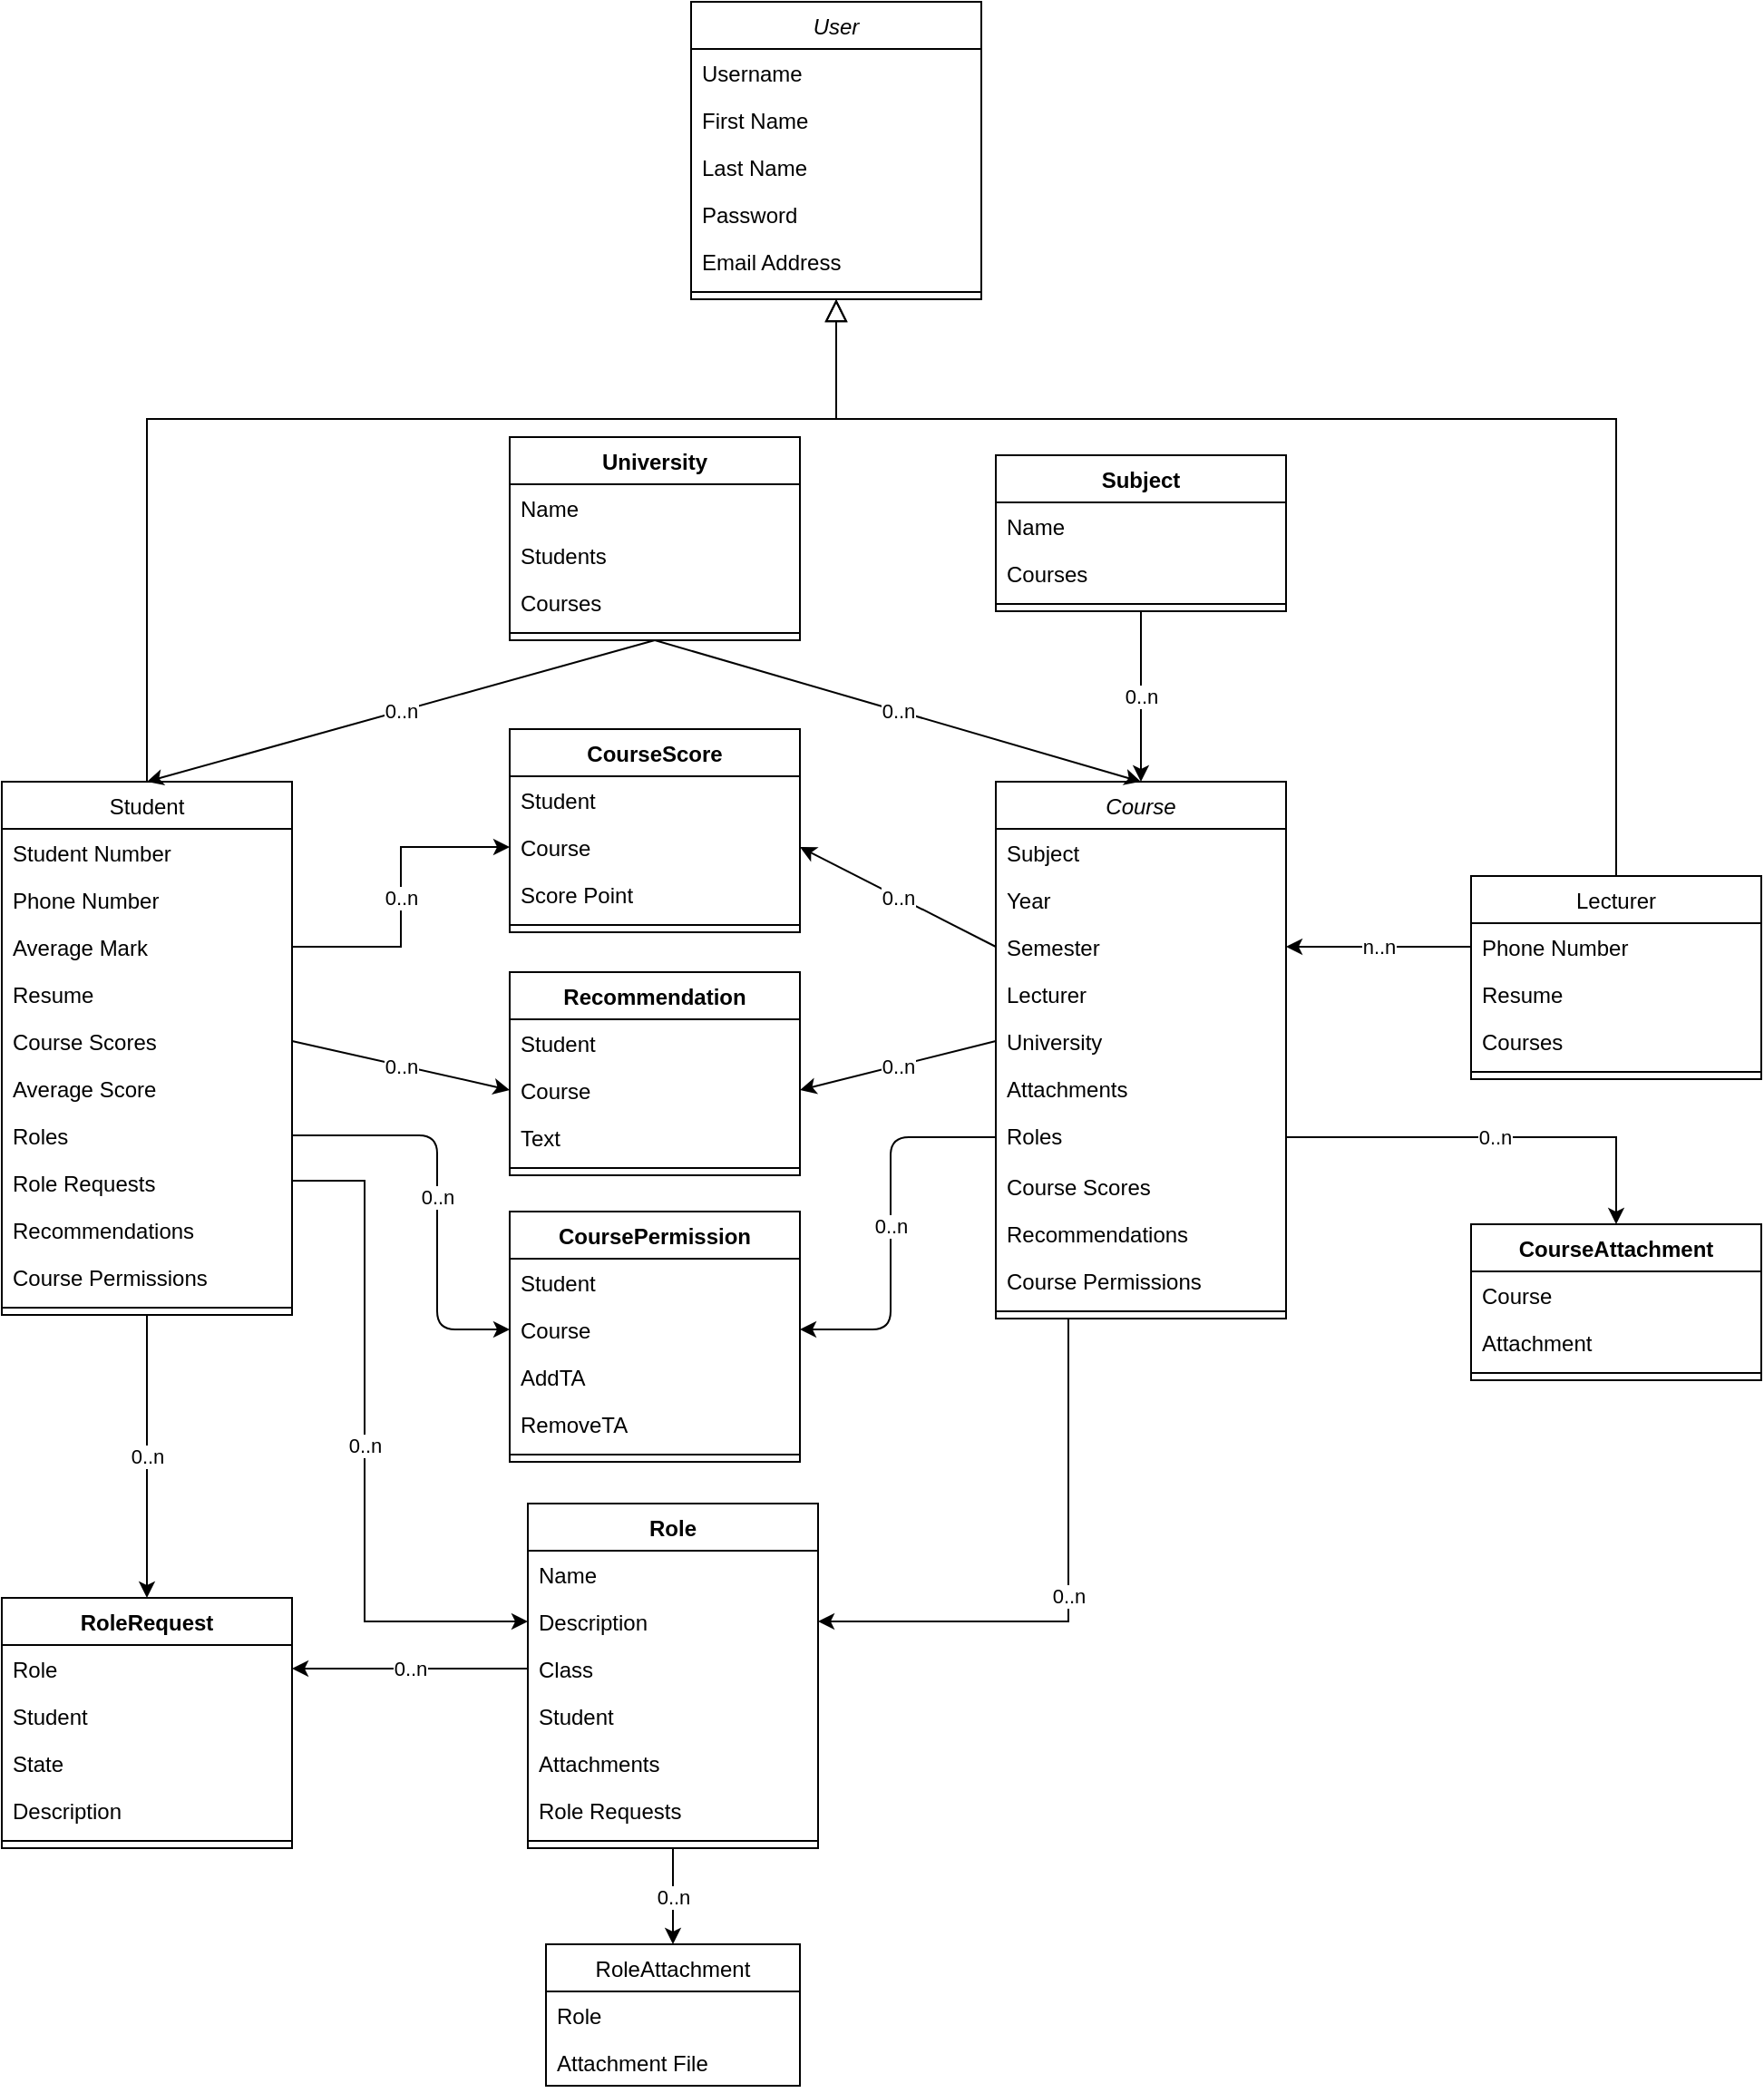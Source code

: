 <mxfile version="13.10.2" type="github">
  <diagram id="C5RBs43oDa-KdzZeNtuy" name="Page-1">
    <mxGraphModel dx="1865" dy="1749" grid="1" gridSize="10" guides="1" tooltips="1" connect="1" arrows="1" fold="1" page="1" pageScale="1" pageWidth="827" pageHeight="1169" math="0" shadow="0">
      <root>
        <mxCell id="WIyWlLk6GJQsqaUBKTNV-0" />
        <mxCell id="WIyWlLk6GJQsqaUBKTNV-1" parent="WIyWlLk6GJQsqaUBKTNV-0" />
        <mxCell id="zkfFHV4jXpPFQw0GAbJ--0" value="User" style="swimlane;fontStyle=2;align=center;verticalAlign=top;childLayout=stackLayout;horizontal=1;startSize=26;horizontalStack=0;resizeParent=1;resizeLast=0;collapsible=1;marginBottom=0;rounded=0;shadow=0;strokeWidth=1;" parent="WIyWlLk6GJQsqaUBKTNV-1" vertex="1">
          <mxGeometry x="260" y="-70" width="160" height="164" as="geometry">
            <mxRectangle x="230" y="140" width="160" height="26" as="alternateBounds" />
          </mxGeometry>
        </mxCell>
        <mxCell id="tCNZL2-Ipxgl9qcMAhFC-2" value="Username" style="text;align=left;verticalAlign=top;spacingLeft=4;spacingRight=4;overflow=hidden;rotatable=0;points=[[0,0.5],[1,0.5]];portConstraint=eastwest;" parent="zkfFHV4jXpPFQw0GAbJ--0" vertex="1">
          <mxGeometry y="26" width="160" height="26" as="geometry" />
        </mxCell>
        <mxCell id="zkfFHV4jXpPFQw0GAbJ--1" value="First Name" style="text;align=left;verticalAlign=top;spacingLeft=4;spacingRight=4;overflow=hidden;rotatable=0;points=[[0,0.5],[1,0.5]];portConstraint=eastwest;" parent="zkfFHV4jXpPFQw0GAbJ--0" vertex="1">
          <mxGeometry y="52" width="160" height="26" as="geometry" />
        </mxCell>
        <mxCell id="tCNZL2-Ipxgl9qcMAhFC-0" value="Last Name" style="text;align=left;verticalAlign=top;spacingLeft=4;spacingRight=4;overflow=hidden;rotatable=0;points=[[0,0.5],[1,0.5]];portConstraint=eastwest;" parent="zkfFHV4jXpPFQw0GAbJ--0" vertex="1">
          <mxGeometry y="78" width="160" height="26" as="geometry" />
        </mxCell>
        <mxCell id="tCNZL2-Ipxgl9qcMAhFC-1" value="Password" style="text;align=left;verticalAlign=top;spacingLeft=4;spacingRight=4;overflow=hidden;rotatable=0;points=[[0,0.5],[1,0.5]];portConstraint=eastwest;rounded=0;shadow=0;html=0;" parent="zkfFHV4jXpPFQw0GAbJ--0" vertex="1">
          <mxGeometry y="104" width="160" height="26" as="geometry" />
        </mxCell>
        <mxCell id="zkfFHV4jXpPFQw0GAbJ--3" value="Email Address" style="text;align=left;verticalAlign=top;spacingLeft=4;spacingRight=4;overflow=hidden;rotatable=0;points=[[0,0.5],[1,0.5]];portConstraint=eastwest;rounded=0;shadow=0;html=0;" parent="zkfFHV4jXpPFQw0GAbJ--0" vertex="1">
          <mxGeometry y="130" width="160" height="26" as="geometry" />
        </mxCell>
        <mxCell id="zkfFHV4jXpPFQw0GAbJ--4" value="" style="line;html=1;strokeWidth=1;align=left;verticalAlign=middle;spacingTop=-1;spacingLeft=3;spacingRight=3;rotatable=0;labelPosition=right;points=[];portConstraint=eastwest;" parent="zkfFHV4jXpPFQw0GAbJ--0" vertex="1">
          <mxGeometry y="156" width="160" height="8" as="geometry" />
        </mxCell>
        <mxCell id="zkfFHV4jXpPFQw0GAbJ--6" value="Student" style="swimlane;fontStyle=0;align=center;verticalAlign=top;childLayout=stackLayout;horizontal=1;startSize=26;horizontalStack=0;resizeParent=1;resizeLast=0;collapsible=1;marginBottom=0;rounded=0;shadow=0;strokeWidth=1;" parent="WIyWlLk6GJQsqaUBKTNV-1" vertex="1">
          <mxGeometry x="-120" y="360" width="160" height="294" as="geometry">
            <mxRectangle x="130" y="380" width="160" height="26" as="alternateBounds" />
          </mxGeometry>
        </mxCell>
        <mxCell id="zkfFHV4jXpPFQw0GAbJ--7" value="Student Number" style="text;align=left;verticalAlign=top;spacingLeft=4;spacingRight=4;overflow=hidden;rotatable=0;points=[[0,0.5],[1,0.5]];portConstraint=eastwest;" parent="zkfFHV4jXpPFQw0GAbJ--6" vertex="1">
          <mxGeometry y="26" width="160" height="26" as="geometry" />
        </mxCell>
        <mxCell id="tCNZL2-Ipxgl9qcMAhFC-3" value="Phone Number" style="text;align=left;verticalAlign=top;spacingLeft=4;spacingRight=4;overflow=hidden;rotatable=0;points=[[0,0.5],[1,0.5]];portConstraint=eastwest;rounded=0;shadow=0;html=0;" parent="zkfFHV4jXpPFQw0GAbJ--6" vertex="1">
          <mxGeometry y="52" width="160" height="26" as="geometry" />
        </mxCell>
        <mxCell id="zkfFHV4jXpPFQw0GAbJ--8" value="Average Mark" style="text;align=left;verticalAlign=top;spacingLeft=4;spacingRight=4;overflow=hidden;rotatable=0;points=[[0,0.5],[1,0.5]];portConstraint=eastwest;rounded=0;shadow=0;html=0;" parent="zkfFHV4jXpPFQw0GAbJ--6" vertex="1">
          <mxGeometry y="78" width="160" height="26" as="geometry" />
        </mxCell>
        <mxCell id="aGNS2__uTTkb6mCZXHY8-19" value="Resume" style="text;align=left;verticalAlign=top;spacingLeft=4;spacingRight=4;overflow=hidden;rotatable=0;points=[[0,0.5],[1,0.5]];portConstraint=eastwest;rounded=0;shadow=0;html=0;" parent="zkfFHV4jXpPFQw0GAbJ--6" vertex="1">
          <mxGeometry y="104" width="160" height="26" as="geometry" />
        </mxCell>
        <mxCell id="fiYiY2nh71rim0CC8Olb-33" value="Course Scores" style="text;strokeColor=none;fillColor=none;align=left;verticalAlign=top;spacingLeft=4;spacingRight=4;overflow=hidden;rotatable=0;points=[[0,0.5],[1,0.5]];portConstraint=eastwest;" parent="zkfFHV4jXpPFQw0GAbJ--6" vertex="1">
          <mxGeometry y="130" width="160" height="26" as="geometry" />
        </mxCell>
        <mxCell id="fiYiY2nh71rim0CC8Olb-34" value="Average Score" style="text;strokeColor=none;fillColor=none;align=left;verticalAlign=top;spacingLeft=4;spacingRight=4;overflow=hidden;rotatable=0;points=[[0,0.5],[1,0.5]];portConstraint=eastwest;" parent="zkfFHV4jXpPFQw0GAbJ--6" vertex="1">
          <mxGeometry y="156" width="160" height="26" as="geometry" />
        </mxCell>
        <mxCell id="fiYiY2nh71rim0CC8Olb-48" value="Roles" style="text;strokeColor=none;fillColor=none;align=left;verticalAlign=top;spacingLeft=4;spacingRight=4;overflow=hidden;rotatable=0;points=[[0,0.5],[1,0.5]];portConstraint=eastwest;" parent="zkfFHV4jXpPFQw0GAbJ--6" vertex="1">
          <mxGeometry y="182" width="160" height="26" as="geometry" />
        </mxCell>
        <mxCell id="fiYiY2nh71rim0CC8Olb-49" value="Role Requests" style="text;strokeColor=none;fillColor=none;align=left;verticalAlign=top;spacingLeft=4;spacingRight=4;overflow=hidden;rotatable=0;points=[[0,0.5],[1,0.5]];portConstraint=eastwest;" parent="zkfFHV4jXpPFQw0GAbJ--6" vertex="1">
          <mxGeometry y="208" width="160" height="26" as="geometry" />
        </mxCell>
        <mxCell id="E0RuVYgNquBjPquMlsET-23" value="Recommendations" style="text;strokeColor=none;fillColor=none;align=left;verticalAlign=top;spacingLeft=4;spacingRight=4;overflow=hidden;rotatable=0;points=[[0,0.5],[1,0.5]];portConstraint=eastwest;" vertex="1" parent="zkfFHV4jXpPFQw0GAbJ--6">
          <mxGeometry y="234" width="160" height="26" as="geometry" />
        </mxCell>
        <mxCell id="E0RuVYgNquBjPquMlsET-24" value="Course Permissions" style="text;strokeColor=none;fillColor=none;align=left;verticalAlign=top;spacingLeft=4;spacingRight=4;overflow=hidden;rotatable=0;points=[[0,0.5],[1,0.5]];portConstraint=eastwest;" vertex="1" parent="zkfFHV4jXpPFQw0GAbJ--6">
          <mxGeometry y="260" width="160" height="26" as="geometry" />
        </mxCell>
        <mxCell id="zkfFHV4jXpPFQw0GAbJ--9" value="" style="line;html=1;strokeWidth=1;align=left;verticalAlign=middle;spacingTop=-1;spacingLeft=3;spacingRight=3;rotatable=0;labelPosition=right;points=[];portConstraint=eastwest;" parent="zkfFHV4jXpPFQw0GAbJ--6" vertex="1">
          <mxGeometry y="286" width="160" height="8" as="geometry" />
        </mxCell>
        <mxCell id="zkfFHV4jXpPFQw0GAbJ--12" value="" style="endArrow=block;endSize=10;endFill=0;shadow=0;strokeWidth=1;rounded=0;edgeStyle=elbowEdgeStyle;elbow=vertical;" parent="WIyWlLk6GJQsqaUBKTNV-1" source="zkfFHV4jXpPFQw0GAbJ--6" target="zkfFHV4jXpPFQw0GAbJ--0" edge="1">
          <mxGeometry width="160" relative="1" as="geometry">
            <mxPoint x="200" y="203" as="sourcePoint" />
            <mxPoint x="200" y="203" as="targetPoint" />
            <Array as="points">
              <mxPoint x="340" y="160" />
            </Array>
          </mxGeometry>
        </mxCell>
        <mxCell id="zkfFHV4jXpPFQw0GAbJ--13" value="Lecturer" style="swimlane;fontStyle=0;align=center;verticalAlign=top;childLayout=stackLayout;horizontal=1;startSize=26;horizontalStack=0;resizeParent=1;resizeLast=0;collapsible=1;marginBottom=0;rounded=0;shadow=0;strokeWidth=1;" parent="WIyWlLk6GJQsqaUBKTNV-1" vertex="1">
          <mxGeometry x="690" y="412" width="160" height="112" as="geometry">
            <mxRectangle x="340" y="380" width="170" height="26" as="alternateBounds" />
          </mxGeometry>
        </mxCell>
        <mxCell id="zkfFHV4jXpPFQw0GAbJ--2" value="Phone Number" style="text;align=left;verticalAlign=top;spacingLeft=4;spacingRight=4;overflow=hidden;rotatable=0;points=[[0,0.5],[1,0.5]];portConstraint=eastwest;rounded=0;shadow=0;html=0;" parent="zkfFHV4jXpPFQw0GAbJ--13" vertex="1">
          <mxGeometry y="26" width="160" height="26" as="geometry" />
        </mxCell>
        <mxCell id="aGNS2__uTTkb6mCZXHY8-20" value="Resume" style="text;align=left;verticalAlign=top;spacingLeft=4;spacingRight=4;overflow=hidden;rotatable=0;points=[[0,0.5],[1,0.5]];portConstraint=eastwest;rounded=0;shadow=0;html=0;" parent="zkfFHV4jXpPFQw0GAbJ--13" vertex="1">
          <mxGeometry y="52" width="160" height="26" as="geometry" />
        </mxCell>
        <mxCell id="fiYiY2nh71rim0CC8Olb-32" value="Courses" style="text;strokeColor=none;fillColor=none;align=left;verticalAlign=top;spacingLeft=4;spacingRight=4;overflow=hidden;rotatable=0;points=[[0,0.5],[1,0.5]];portConstraint=eastwest;" parent="zkfFHV4jXpPFQw0GAbJ--13" vertex="1">
          <mxGeometry y="78" width="160" height="26" as="geometry" />
        </mxCell>
        <mxCell id="zkfFHV4jXpPFQw0GAbJ--15" value="" style="line;html=1;strokeWidth=1;align=left;verticalAlign=middle;spacingTop=-1;spacingLeft=3;spacingRight=3;rotatable=0;labelPosition=right;points=[];portConstraint=eastwest;" parent="zkfFHV4jXpPFQw0GAbJ--13" vertex="1">
          <mxGeometry y="104" width="160" height="8" as="geometry" />
        </mxCell>
        <mxCell id="zkfFHV4jXpPFQw0GAbJ--16" value="" style="endArrow=block;endSize=10;endFill=0;shadow=0;strokeWidth=1;rounded=0;edgeStyle=elbowEdgeStyle;elbow=vertical;" parent="WIyWlLk6GJQsqaUBKTNV-1" source="zkfFHV4jXpPFQw0GAbJ--13" target="zkfFHV4jXpPFQw0GAbJ--0" edge="1">
          <mxGeometry width="160" relative="1" as="geometry">
            <mxPoint x="210" y="373" as="sourcePoint" />
            <mxPoint x="310" y="271" as="targetPoint" />
            <Array as="points">
              <mxPoint x="340" y="160" />
            </Array>
          </mxGeometry>
        </mxCell>
        <mxCell id="tCNZL2-Ipxgl9qcMAhFC-4" value="Course" style="swimlane;fontStyle=2;align=center;verticalAlign=top;childLayout=stackLayout;horizontal=1;startSize=26;horizontalStack=0;resizeParent=1;resizeLast=0;collapsible=1;marginBottom=0;rounded=0;shadow=0;strokeWidth=1;" parent="WIyWlLk6GJQsqaUBKTNV-1" vertex="1">
          <mxGeometry x="428" y="360" width="160" height="296" as="geometry">
            <mxRectangle x="230" y="140" width="160" height="26" as="alternateBounds" />
          </mxGeometry>
        </mxCell>
        <mxCell id="tCNZL2-Ipxgl9qcMAhFC-5" value="Subject" style="text;align=left;verticalAlign=top;spacingLeft=4;spacingRight=4;overflow=hidden;rotatable=0;points=[[0,0.5],[1,0.5]];portConstraint=eastwest;" parent="tCNZL2-Ipxgl9qcMAhFC-4" vertex="1">
          <mxGeometry y="26" width="160" height="26" as="geometry" />
        </mxCell>
        <mxCell id="tCNZL2-Ipxgl9qcMAhFC-6" value="Year" style="text;align=left;verticalAlign=top;spacingLeft=4;spacingRight=4;overflow=hidden;rotatable=0;points=[[0,0.5],[1,0.5]];portConstraint=eastwest;" parent="tCNZL2-Ipxgl9qcMAhFC-4" vertex="1">
          <mxGeometry y="52" width="160" height="26" as="geometry" />
        </mxCell>
        <mxCell id="tCNZL2-Ipxgl9qcMAhFC-7" value="Semester" style="text;align=left;verticalAlign=top;spacingLeft=4;spacingRight=4;overflow=hidden;rotatable=0;points=[[0,0.5],[1,0.5]];portConstraint=eastwest;" parent="tCNZL2-Ipxgl9qcMAhFC-4" vertex="1">
          <mxGeometry y="78" width="160" height="26" as="geometry" />
        </mxCell>
        <mxCell id="tCNZL2-Ipxgl9qcMAhFC-8" value="Lecturer" style="text;align=left;verticalAlign=top;spacingLeft=4;spacingRight=4;overflow=hidden;rotatable=0;points=[[0,0.5],[1,0.5]];portConstraint=eastwest;rounded=0;shadow=0;html=0;" parent="tCNZL2-Ipxgl9qcMAhFC-4" vertex="1">
          <mxGeometry y="104" width="160" height="26" as="geometry" />
        </mxCell>
        <mxCell id="aGNS2__uTTkb6mCZXHY8-76" value="University" style="text;align=left;verticalAlign=top;spacingLeft=4;spacingRight=4;overflow=hidden;rotatable=0;points=[[0,0.5],[1,0.5]];portConstraint=eastwest;rounded=0;shadow=0;html=0;" parent="tCNZL2-Ipxgl9qcMAhFC-4" vertex="1">
          <mxGeometry y="130" width="160" height="26" as="geometry" />
        </mxCell>
        <mxCell id="fiYiY2nh71rim0CC8Olb-12" value="Attachments" style="text;strokeColor=none;fillColor=none;align=left;verticalAlign=top;spacingLeft=4;spacingRight=4;overflow=hidden;rotatable=0;points=[[0,0.5],[1,0.5]];portConstraint=eastwest;" parent="tCNZL2-Ipxgl9qcMAhFC-4" vertex="1">
          <mxGeometry y="156" width="160" height="26" as="geometry" />
        </mxCell>
        <mxCell id="fiYiY2nh71rim0CC8Olb-13" value="Roles" style="text;strokeColor=none;fillColor=none;align=left;verticalAlign=top;spacingLeft=4;spacingRight=4;overflow=hidden;rotatable=0;points=[[0,0.5],[1,0.5]];portConstraint=eastwest;" parent="tCNZL2-Ipxgl9qcMAhFC-4" vertex="1">
          <mxGeometry y="182" width="160" height="28" as="geometry" />
        </mxCell>
        <mxCell id="fiYiY2nh71rim0CC8Olb-18" value="Course Scores" style="text;strokeColor=none;fillColor=none;align=left;verticalAlign=top;spacingLeft=4;spacingRight=4;overflow=hidden;rotatable=0;points=[[0,0.5],[1,0.5]];portConstraint=eastwest;" parent="tCNZL2-Ipxgl9qcMAhFC-4" vertex="1">
          <mxGeometry y="210" width="160" height="26" as="geometry" />
        </mxCell>
        <mxCell id="E0RuVYgNquBjPquMlsET-25" value="Recommendations" style="text;strokeColor=none;fillColor=none;align=left;verticalAlign=top;spacingLeft=4;spacingRight=4;overflow=hidden;rotatable=0;points=[[0,0.5],[1,0.5]];portConstraint=eastwest;" vertex="1" parent="tCNZL2-Ipxgl9qcMAhFC-4">
          <mxGeometry y="236" width="160" height="26" as="geometry" />
        </mxCell>
        <mxCell id="E0RuVYgNquBjPquMlsET-26" value="Course Permissions" style="text;strokeColor=none;fillColor=none;align=left;verticalAlign=top;spacingLeft=4;spacingRight=4;overflow=hidden;rotatable=0;points=[[0,0.5],[1,0.5]];portConstraint=eastwest;" vertex="1" parent="tCNZL2-Ipxgl9qcMAhFC-4">
          <mxGeometry y="262" width="160" height="26" as="geometry" />
        </mxCell>
        <mxCell id="tCNZL2-Ipxgl9qcMAhFC-10" value="" style="line;html=1;strokeWidth=1;align=left;verticalAlign=middle;spacingTop=-1;spacingLeft=3;spacingRight=3;rotatable=0;labelPosition=right;points=[];portConstraint=eastwest;" parent="tCNZL2-Ipxgl9qcMAhFC-4" vertex="1">
          <mxGeometry y="288" width="160" height="8" as="geometry" />
        </mxCell>
        <mxCell id="aGNS2__uTTkb6mCZXHY8-4" value="CourseScore" style="swimlane;fontStyle=1;align=center;verticalAlign=top;childLayout=stackLayout;horizontal=1;startSize=26;horizontalStack=0;resizeParent=1;resizeParentMax=0;resizeLast=0;collapsible=1;marginBottom=0;" parent="WIyWlLk6GJQsqaUBKTNV-1" vertex="1">
          <mxGeometry x="160" y="331" width="160" height="112" as="geometry" />
        </mxCell>
        <mxCell id="aGNS2__uTTkb6mCZXHY8-5" value="Student" style="text;strokeColor=none;fillColor=none;align=left;verticalAlign=top;spacingLeft=4;spacingRight=4;overflow=hidden;rotatable=0;points=[[0,0.5],[1,0.5]];portConstraint=eastwest;" parent="aGNS2__uTTkb6mCZXHY8-4" vertex="1">
          <mxGeometry y="26" width="160" height="26" as="geometry" />
        </mxCell>
        <mxCell id="aGNS2__uTTkb6mCZXHY8-8" value="Course" style="text;strokeColor=none;fillColor=none;align=left;verticalAlign=top;spacingLeft=4;spacingRight=4;overflow=hidden;rotatable=0;points=[[0,0.5],[1,0.5]];portConstraint=eastwest;" parent="aGNS2__uTTkb6mCZXHY8-4" vertex="1">
          <mxGeometry y="52" width="160" height="26" as="geometry" />
        </mxCell>
        <mxCell id="aGNS2__uTTkb6mCZXHY8-9" value="Score Point" style="text;strokeColor=none;fillColor=none;align=left;verticalAlign=top;spacingLeft=4;spacingRight=4;overflow=hidden;rotatable=0;points=[[0,0.5],[1,0.5]];portConstraint=eastwest;" parent="aGNS2__uTTkb6mCZXHY8-4" vertex="1">
          <mxGeometry y="78" width="160" height="26" as="geometry" />
        </mxCell>
        <mxCell id="aGNS2__uTTkb6mCZXHY8-6" value="" style="line;strokeWidth=1;fillColor=none;align=left;verticalAlign=middle;spacingTop=-1;spacingLeft=3;spacingRight=3;rotatable=0;labelPosition=right;points=[];portConstraint=eastwest;" parent="aGNS2__uTTkb6mCZXHY8-4" vertex="1">
          <mxGeometry y="104" width="160" height="8" as="geometry" />
        </mxCell>
        <mxCell id="aGNS2__uTTkb6mCZXHY8-45" value="RoleAttachment" style="swimlane;fontStyle=0;childLayout=stackLayout;horizontal=1;startSize=26;fillColor=none;horizontalStack=0;resizeParent=1;resizeParentMax=0;resizeLast=0;collapsible=1;marginBottom=0;" parent="WIyWlLk6GJQsqaUBKTNV-1" vertex="1">
          <mxGeometry x="180" y="1001" width="140" height="78" as="geometry" />
        </mxCell>
        <mxCell id="aGNS2__uTTkb6mCZXHY8-46" value="Role" style="text;strokeColor=none;fillColor=none;align=left;verticalAlign=top;spacingLeft=4;spacingRight=4;overflow=hidden;rotatable=0;points=[[0,0.5],[1,0.5]];portConstraint=eastwest;" parent="aGNS2__uTTkb6mCZXHY8-45" vertex="1">
          <mxGeometry y="26" width="140" height="26" as="geometry" />
        </mxCell>
        <mxCell id="aGNS2__uTTkb6mCZXHY8-47" value="Attachment File" style="text;strokeColor=none;fillColor=none;align=left;verticalAlign=top;spacingLeft=4;spacingRight=4;overflow=hidden;rotatable=0;points=[[0,0.5],[1,0.5]];portConstraint=eastwest;" parent="aGNS2__uTTkb6mCZXHY8-45" vertex="1">
          <mxGeometry y="52" width="140" height="26" as="geometry" />
        </mxCell>
        <mxCell id="aGNS2__uTTkb6mCZXHY8-49" value="" style="endArrow=classic;html=1;entryX=1;entryY=0.5;entryDx=0;entryDy=0;exitX=0;exitY=0.5;exitDx=0;exitDy=0;" parent="WIyWlLk6GJQsqaUBKTNV-1" source="zkfFHV4jXpPFQw0GAbJ--2" target="tCNZL2-Ipxgl9qcMAhFC-7" edge="1">
          <mxGeometry relative="1" as="geometry">
            <mxPoint x="660" y="520" as="sourcePoint" />
            <mxPoint x="670" y="610" as="targetPoint" />
          </mxGeometry>
        </mxCell>
        <mxCell id="aGNS2__uTTkb6mCZXHY8-50" value="n..n" style="edgeLabel;resizable=0;html=1;align=center;verticalAlign=middle;" parent="aGNS2__uTTkb6mCZXHY8-49" connectable="0" vertex="1">
          <mxGeometry relative="1" as="geometry" />
        </mxCell>
        <mxCell id="ci9ztEeEWm6OPkquWZb8-0" value="0..n" style="edgeStyle=orthogonalEdgeStyle;rounded=0;orthogonalLoop=1;jettySize=auto;html=1;entryX=0;entryY=0.5;entryDx=0;entryDy=0;exitX=1;exitY=0.5;exitDx=0;exitDy=0;" parent="WIyWlLk6GJQsqaUBKTNV-1" source="zkfFHV4jXpPFQw0GAbJ--8" target="aGNS2__uTTkb6mCZXHY8-8" edge="1">
          <mxGeometry relative="1" as="geometry">
            <mxPoint x="120" y="540" as="sourcePoint" />
            <mxPoint x="100" y="380" as="targetPoint" />
          </mxGeometry>
        </mxCell>
        <mxCell id="z4KguwFKo4-yPwjwc0_J-12" value="" style="endArrow=classic;html=1;exitX=0.5;exitY=1;exitDx=0;exitDy=0;entryX=0.5;entryY=0;entryDx=0;entryDy=0;" parent="WIyWlLk6GJQsqaUBKTNV-1" source="fiYiY2nh71rim0CC8Olb-0" target="tCNZL2-Ipxgl9qcMAhFC-4" edge="1">
          <mxGeometry relative="1" as="geometry">
            <mxPoint x="270" y="330.01" as="sourcePoint" />
            <mxPoint x="370" y="240" as="targetPoint" />
          </mxGeometry>
        </mxCell>
        <mxCell id="z4KguwFKo4-yPwjwc0_J-13" value="0..n" style="edgeLabel;resizable=0;html=1;align=center;verticalAlign=middle;" parent="z4KguwFKo4-yPwjwc0_J-12" connectable="0" vertex="1">
          <mxGeometry relative="1" as="geometry" />
        </mxCell>
        <mxCell id="z4KguwFKo4-yPwjwc0_J-14" value="" style="endArrow=classic;html=1;exitX=0.5;exitY=1;exitDx=0;exitDy=0;entryX=0.5;entryY=0;entryDx=0;entryDy=0;" parent="WIyWlLk6GJQsqaUBKTNV-1" source="fiYiY2nh71rim0CC8Olb-4" target="tCNZL2-Ipxgl9qcMAhFC-4" edge="1">
          <mxGeometry relative="1" as="geometry">
            <mxPoint x="518" y="370" as="sourcePoint" />
            <mxPoint x="590" y="300" as="targetPoint" />
          </mxGeometry>
        </mxCell>
        <mxCell id="z4KguwFKo4-yPwjwc0_J-15" value="0..n" style="edgeLabel;resizable=0;html=1;align=center;verticalAlign=middle;" parent="z4KguwFKo4-yPwjwc0_J-14" connectable="0" vertex="1">
          <mxGeometry relative="1" as="geometry" />
        </mxCell>
        <mxCell id="z4KguwFKo4-yPwjwc0_J-18" value="" style="endArrow=classic;html=1;entryX=0.5;entryY=0;entryDx=0;entryDy=0;exitX=0.5;exitY=1;exitDx=0;exitDy=0;" parent="WIyWlLk6GJQsqaUBKTNV-1" source="fiYiY2nh71rim0CC8Olb-0" target="zkfFHV4jXpPFQw0GAbJ--6" edge="1">
          <mxGeometry relative="1" as="geometry">
            <mxPoint x="100" y="230" as="sourcePoint" />
            <mxPoint x="200" y="290" as="targetPoint" />
          </mxGeometry>
        </mxCell>
        <mxCell id="z4KguwFKo4-yPwjwc0_J-19" value="0..n" style="edgeLabel;resizable=0;html=1;align=center;verticalAlign=middle;" parent="z4KguwFKo4-yPwjwc0_J-18" connectable="0" vertex="1">
          <mxGeometry relative="1" as="geometry" />
        </mxCell>
        <mxCell id="fiYiY2nh71rim0CC8Olb-0" value="University" style="swimlane;fontStyle=1;align=center;verticalAlign=top;childLayout=stackLayout;horizontal=1;startSize=26;horizontalStack=0;resizeParent=1;resizeParentMax=0;resizeLast=0;collapsible=1;marginBottom=0;" parent="WIyWlLk6GJQsqaUBKTNV-1" vertex="1">
          <mxGeometry x="160" y="170" width="160" height="112" as="geometry" />
        </mxCell>
        <mxCell id="fiYiY2nh71rim0CC8Olb-1" value="Name" style="text;strokeColor=none;fillColor=none;align=left;verticalAlign=top;spacingLeft=4;spacingRight=4;overflow=hidden;rotatable=0;points=[[0,0.5],[1,0.5]];portConstraint=eastwest;" parent="fiYiY2nh71rim0CC8Olb-0" vertex="1">
          <mxGeometry y="26" width="160" height="26" as="geometry" />
        </mxCell>
        <mxCell id="fiYiY2nh71rim0CC8Olb-14" value="Students" style="text;strokeColor=none;fillColor=none;align=left;verticalAlign=top;spacingLeft=4;spacingRight=4;overflow=hidden;rotatable=0;points=[[0,0.5],[1,0.5]];portConstraint=eastwest;" parent="fiYiY2nh71rim0CC8Olb-0" vertex="1">
          <mxGeometry y="52" width="160" height="26" as="geometry" />
        </mxCell>
        <mxCell id="fiYiY2nh71rim0CC8Olb-16" value="Courses" style="text;strokeColor=none;fillColor=none;align=left;verticalAlign=top;spacingLeft=4;spacingRight=4;overflow=hidden;rotatable=0;points=[[0,0.5],[1,0.5]];portConstraint=eastwest;" parent="fiYiY2nh71rim0CC8Olb-0" vertex="1">
          <mxGeometry y="78" width="160" height="26" as="geometry" />
        </mxCell>
        <mxCell id="fiYiY2nh71rim0CC8Olb-2" value="" style="line;strokeWidth=1;fillColor=none;align=left;verticalAlign=middle;spacingTop=-1;spacingLeft=3;spacingRight=3;rotatable=0;labelPosition=right;points=[];portConstraint=eastwest;" parent="fiYiY2nh71rim0CC8Olb-0" vertex="1">
          <mxGeometry y="104" width="160" height="8" as="geometry" />
        </mxCell>
        <mxCell id="fiYiY2nh71rim0CC8Olb-4" value="Subject" style="swimlane;fontStyle=1;align=center;verticalAlign=top;childLayout=stackLayout;horizontal=1;startSize=26;horizontalStack=0;resizeParent=1;resizeParentMax=0;resizeLast=0;collapsible=1;marginBottom=0;" parent="WIyWlLk6GJQsqaUBKTNV-1" vertex="1">
          <mxGeometry x="428" y="180" width="160" height="86" as="geometry" />
        </mxCell>
        <mxCell id="fiYiY2nh71rim0CC8Olb-5" value="Name" style="text;strokeColor=none;fillColor=none;align=left;verticalAlign=top;spacingLeft=4;spacingRight=4;overflow=hidden;rotatable=0;points=[[0,0.5],[1,0.5]];portConstraint=eastwest;" parent="fiYiY2nh71rim0CC8Olb-4" vertex="1">
          <mxGeometry y="26" width="160" height="26" as="geometry" />
        </mxCell>
        <mxCell id="fiYiY2nh71rim0CC8Olb-17" value="Courses" style="text;strokeColor=none;fillColor=none;align=left;verticalAlign=top;spacingLeft=4;spacingRight=4;overflow=hidden;rotatable=0;points=[[0,0.5],[1,0.5]];portConstraint=eastwest;" parent="fiYiY2nh71rim0CC8Olb-4" vertex="1">
          <mxGeometry y="52" width="160" height="26" as="geometry" />
        </mxCell>
        <mxCell id="fiYiY2nh71rim0CC8Olb-6" value="" style="line;strokeWidth=1;fillColor=none;align=left;verticalAlign=middle;spacingTop=-1;spacingLeft=3;spacingRight=3;rotatable=0;labelPosition=right;points=[];portConstraint=eastwest;" parent="fiYiY2nh71rim0CC8Olb-4" vertex="1">
          <mxGeometry y="78" width="160" height="8" as="geometry" />
        </mxCell>
        <mxCell id="fiYiY2nh71rim0CC8Olb-7" value="CourseAttachment" style="swimlane;fontStyle=1;align=center;verticalAlign=top;childLayout=stackLayout;horizontal=1;startSize=26;horizontalStack=0;resizeParent=1;resizeParentMax=0;resizeLast=0;collapsible=1;marginBottom=0;" parent="WIyWlLk6GJQsqaUBKTNV-1" vertex="1">
          <mxGeometry x="690" y="604" width="160" height="86" as="geometry" />
        </mxCell>
        <mxCell id="fiYiY2nh71rim0CC8Olb-8" value="Course" style="text;strokeColor=none;fillColor=none;align=left;verticalAlign=top;spacingLeft=4;spacingRight=4;overflow=hidden;rotatable=0;points=[[0,0.5],[1,0.5]];portConstraint=eastwest;" parent="fiYiY2nh71rim0CC8Olb-7" vertex="1">
          <mxGeometry y="26" width="160" height="26" as="geometry" />
        </mxCell>
        <mxCell id="fiYiY2nh71rim0CC8Olb-11" value="Attachment" style="text;strokeColor=none;fillColor=none;align=left;verticalAlign=top;spacingLeft=4;spacingRight=4;overflow=hidden;rotatable=0;points=[[0,0.5],[1,0.5]];portConstraint=eastwest;" parent="fiYiY2nh71rim0CC8Olb-7" vertex="1">
          <mxGeometry y="52" width="160" height="26" as="geometry" />
        </mxCell>
        <mxCell id="fiYiY2nh71rim0CC8Olb-9" value="" style="line;strokeWidth=1;fillColor=none;align=left;verticalAlign=middle;spacingTop=-1;spacingLeft=3;spacingRight=3;rotatable=0;labelPosition=right;points=[];portConstraint=eastwest;" parent="fiYiY2nh71rim0CC8Olb-7" vertex="1">
          <mxGeometry y="78" width="160" height="8" as="geometry" />
        </mxCell>
        <mxCell id="fiYiY2nh71rim0CC8Olb-19" value="" style="endArrow=classic;html=1;exitX=0;exitY=0.5;exitDx=0;exitDy=0;entryX=1;entryY=0.5;entryDx=0;entryDy=0;" parent="WIyWlLk6GJQsqaUBKTNV-1" source="tCNZL2-Ipxgl9qcMAhFC-7" target="aGNS2__uTTkb6mCZXHY8-8" edge="1">
          <mxGeometry relative="1" as="geometry">
            <mxPoint x="126" y="560" as="sourcePoint" />
            <mxPoint x="414" y="628" as="targetPoint" />
          </mxGeometry>
        </mxCell>
        <mxCell id="fiYiY2nh71rim0CC8Olb-20" value="0..n" style="edgeLabel;resizable=0;html=1;align=center;verticalAlign=middle;" parent="fiYiY2nh71rim0CC8Olb-19" connectable="0" vertex="1">
          <mxGeometry relative="1" as="geometry" />
        </mxCell>
        <mxCell id="fiYiY2nh71rim0CC8Olb-22" value="Role" style="swimlane;fontStyle=1;align=center;verticalAlign=top;childLayout=stackLayout;horizontal=1;startSize=26;horizontalStack=0;resizeParent=1;resizeParentMax=0;resizeLast=0;collapsible=1;marginBottom=0;" parent="WIyWlLk6GJQsqaUBKTNV-1" vertex="1">
          <mxGeometry x="170" y="758" width="160" height="190" as="geometry" />
        </mxCell>
        <mxCell id="aGNS2__uTTkb6mCZXHY8-37" value="Name" style="text;strokeColor=none;fillColor=none;align=left;verticalAlign=top;spacingLeft=4;spacingRight=4;overflow=hidden;rotatable=0;points=[[0,0.5],[1,0.5]];portConstraint=eastwest;" parent="fiYiY2nh71rim0CC8Olb-22" vertex="1">
          <mxGeometry y="26" width="160" height="26" as="geometry" />
        </mxCell>
        <mxCell id="aGNS2__uTTkb6mCZXHY8-38" value="Description" style="text;strokeColor=none;fillColor=none;align=left;verticalAlign=top;spacingLeft=4;spacingRight=4;overflow=hidden;rotatable=0;points=[[0,0.5],[1,0.5]];portConstraint=eastwest;" parent="fiYiY2nh71rim0CC8Olb-22" vertex="1">
          <mxGeometry y="52" width="160" height="26" as="geometry" />
        </mxCell>
        <mxCell id="aGNS2__uTTkb6mCZXHY8-39" value="Class" style="text;strokeColor=none;fillColor=none;align=left;verticalAlign=top;spacingLeft=4;spacingRight=4;overflow=hidden;rotatable=0;points=[[0,0.5],[1,0.5]];portConstraint=eastwest;" parent="fiYiY2nh71rim0CC8Olb-22" vertex="1">
          <mxGeometry y="78" width="160" height="26" as="geometry" />
        </mxCell>
        <mxCell id="aGNS2__uTTkb6mCZXHY8-40" value="Student" style="text;strokeColor=none;fillColor=none;align=left;verticalAlign=top;spacingLeft=4;spacingRight=4;overflow=hidden;rotatable=0;points=[[0,0.5],[1,0.5]];portConstraint=eastwest;" parent="fiYiY2nh71rim0CC8Olb-22" vertex="1">
          <mxGeometry y="104" width="160" height="26" as="geometry" />
        </mxCell>
        <mxCell id="fiYiY2nh71rim0CC8Olb-21" value="Attachments" style="text;strokeColor=none;fillColor=none;align=left;verticalAlign=top;spacingLeft=4;spacingRight=4;overflow=hidden;rotatable=0;points=[[0,0.5],[1,0.5]];portConstraint=eastwest;" parent="fiYiY2nh71rim0CC8Olb-22" vertex="1">
          <mxGeometry y="130" width="160" height="26" as="geometry" />
        </mxCell>
        <mxCell id="fiYiY2nh71rim0CC8Olb-50" value="Role Requests" style="text;strokeColor=none;fillColor=none;align=left;verticalAlign=top;spacingLeft=4;spacingRight=4;overflow=hidden;rotatable=0;points=[[0,0.5],[1,0.5]];portConstraint=eastwest;" parent="fiYiY2nh71rim0CC8Olb-22" vertex="1">
          <mxGeometry y="156" width="160" height="26" as="geometry" />
        </mxCell>
        <mxCell id="fiYiY2nh71rim0CC8Olb-26" value="" style="line;strokeWidth=1;fillColor=none;align=left;verticalAlign=middle;spacingTop=-1;spacingLeft=3;spacingRight=3;rotatable=0;labelPosition=right;points=[];portConstraint=eastwest;" parent="fiYiY2nh71rim0CC8Olb-22" vertex="1">
          <mxGeometry y="182" width="160" height="8" as="geometry" />
        </mxCell>
        <mxCell id="fiYiY2nh71rim0CC8Olb-28" value="0..n" style="edgeStyle=orthogonalEdgeStyle;rounded=0;orthogonalLoop=1;jettySize=auto;html=1;exitX=0.5;exitY=1;exitDx=0;exitDy=0;entryX=0.5;entryY=0;entryDx=0;entryDy=0;" parent="WIyWlLk6GJQsqaUBKTNV-1" source="fiYiY2nh71rim0CC8Olb-22" target="aGNS2__uTTkb6mCZXHY8-45" edge="1">
          <mxGeometry relative="1" as="geometry">
            <mxPoint x="110" y="983" as="sourcePoint" />
            <mxPoint x="-110" y="848" as="targetPoint" />
          </mxGeometry>
        </mxCell>
        <mxCell id="fiYiY2nh71rim0CC8Olb-30" value="0..n" style="edgeStyle=orthogonalEdgeStyle;rounded=0;orthogonalLoop=1;jettySize=auto;html=1;exitX=1;exitY=0.5;exitDx=0;exitDy=0;entryX=0.5;entryY=0;entryDx=0;entryDy=0;" parent="WIyWlLk6GJQsqaUBKTNV-1" source="fiYiY2nh71rim0CC8Olb-13" target="fiYiY2nh71rim0CC8Olb-7" edge="1">
          <mxGeometry relative="1" as="geometry">
            <mxPoint x="630" y="710" as="sourcePoint" />
            <mxPoint x="670" y="886" as="targetPoint" />
          </mxGeometry>
        </mxCell>
        <mxCell id="fiYiY2nh71rim0CC8Olb-31" value="0..n" style="edgeStyle=orthogonalEdgeStyle;rounded=0;orthogonalLoop=1;jettySize=auto;html=1;exitX=0.25;exitY=1;exitDx=0;exitDy=0;entryX=1;entryY=0.5;entryDx=0;entryDy=0;" parent="WIyWlLk6GJQsqaUBKTNV-1" source="tCNZL2-Ipxgl9qcMAhFC-4" target="aGNS2__uTTkb6mCZXHY8-38" edge="1">
          <mxGeometry relative="1" as="geometry">
            <mxPoint x="670" y="585" as="sourcePoint" />
            <mxPoint x="670" y="836" as="targetPoint" />
          </mxGeometry>
        </mxCell>
        <mxCell id="fiYiY2nh71rim0CC8Olb-35" value="0..n" style="edgeStyle=orthogonalEdgeStyle;rounded=0;orthogonalLoop=1;jettySize=auto;html=1;entryX=0;entryY=0.5;entryDx=0;entryDy=0;exitX=1;exitY=0.5;exitDx=0;exitDy=0;" parent="WIyWlLk6GJQsqaUBKTNV-1" source="fiYiY2nh71rim0CC8Olb-49" target="aGNS2__uTTkb6mCZXHY8-38" edge="1">
          <mxGeometry relative="1" as="geometry">
            <mxPoint x="60" y="580" as="sourcePoint" />
            <mxPoint x="80" y="823" as="targetPoint" />
            <Array as="points">
              <mxPoint x="40" y="580" />
              <mxPoint x="80" y="580" />
              <mxPoint x="80" y="823" />
            </Array>
          </mxGeometry>
        </mxCell>
        <mxCell id="fiYiY2nh71rim0CC8Olb-36" value="RoleRequest" style="swimlane;fontStyle=1;align=center;verticalAlign=top;childLayout=stackLayout;horizontal=1;startSize=26;horizontalStack=0;resizeParent=1;resizeParentMax=0;resizeLast=0;collapsible=1;marginBottom=0;" parent="WIyWlLk6GJQsqaUBKTNV-1" vertex="1">
          <mxGeometry x="-120" y="810" width="160" height="138" as="geometry" />
        </mxCell>
        <mxCell id="fiYiY2nh71rim0CC8Olb-37" value="Role" style="text;strokeColor=none;fillColor=none;align=left;verticalAlign=top;spacingLeft=4;spacingRight=4;overflow=hidden;rotatable=0;points=[[0,0.5],[1,0.5]];portConstraint=eastwest;" parent="fiYiY2nh71rim0CC8Olb-36" vertex="1">
          <mxGeometry y="26" width="160" height="26" as="geometry" />
        </mxCell>
        <mxCell id="fiYiY2nh71rim0CC8Olb-40" value="Student" style="text;strokeColor=none;fillColor=none;align=left;verticalAlign=top;spacingLeft=4;spacingRight=4;overflow=hidden;rotatable=0;points=[[0,0.5],[1,0.5]];portConstraint=eastwest;" parent="fiYiY2nh71rim0CC8Olb-36" vertex="1">
          <mxGeometry y="52" width="160" height="26" as="geometry" />
        </mxCell>
        <mxCell id="fiYiY2nh71rim0CC8Olb-41" value="State" style="text;strokeColor=none;fillColor=none;align=left;verticalAlign=top;spacingLeft=4;spacingRight=4;overflow=hidden;rotatable=0;points=[[0,0.5],[1,0.5]];portConstraint=eastwest;" parent="fiYiY2nh71rim0CC8Olb-36" vertex="1">
          <mxGeometry y="78" width="160" height="26" as="geometry" />
        </mxCell>
        <mxCell id="fiYiY2nh71rim0CC8Olb-42" value="Description" style="text;strokeColor=none;fillColor=none;align=left;verticalAlign=top;spacingLeft=4;spacingRight=4;overflow=hidden;rotatable=0;points=[[0,0.5],[1,0.5]];portConstraint=eastwest;" parent="fiYiY2nh71rim0CC8Olb-36" vertex="1">
          <mxGeometry y="104" width="160" height="26" as="geometry" />
        </mxCell>
        <mxCell id="fiYiY2nh71rim0CC8Olb-38" value="" style="line;strokeWidth=1;fillColor=none;align=left;verticalAlign=middle;spacingTop=-1;spacingLeft=3;spacingRight=3;rotatable=0;labelPosition=right;points=[];portConstraint=eastwest;" parent="fiYiY2nh71rim0CC8Olb-36" vertex="1">
          <mxGeometry y="130" width="160" height="8" as="geometry" />
        </mxCell>
        <mxCell id="fiYiY2nh71rim0CC8Olb-44" value="" style="endArrow=classic;html=1;exitX=0.5;exitY=1;exitDx=0;exitDy=0;entryX=0.5;entryY=0;entryDx=0;entryDy=0;" parent="WIyWlLk6GJQsqaUBKTNV-1" source="zkfFHV4jXpPFQw0GAbJ--6" target="fiYiY2nh71rim0CC8Olb-36" edge="1">
          <mxGeometry relative="1" as="geometry">
            <mxPoint x="438" y="461" as="sourcePoint" />
            <mxPoint x="348" y="461" as="targetPoint" />
          </mxGeometry>
        </mxCell>
        <mxCell id="fiYiY2nh71rim0CC8Olb-45" value="0..n" style="edgeLabel;resizable=0;html=1;align=center;verticalAlign=middle;" parent="fiYiY2nh71rim0CC8Olb-44" connectable="0" vertex="1">
          <mxGeometry relative="1" as="geometry" />
        </mxCell>
        <mxCell id="fiYiY2nh71rim0CC8Olb-46" value="" style="endArrow=classic;html=1;exitX=0;exitY=0.5;exitDx=0;exitDy=0;entryX=1;entryY=0.5;entryDx=0;entryDy=0;" parent="WIyWlLk6GJQsqaUBKTNV-1" source="aGNS2__uTTkb6mCZXHY8-39" target="fiYiY2nh71rim0CC8Olb-37" edge="1">
          <mxGeometry relative="1" as="geometry">
            <mxPoint x="-30" y="690" as="sourcePoint" />
            <mxPoint x="-30" y="820" as="targetPoint" />
          </mxGeometry>
        </mxCell>
        <mxCell id="fiYiY2nh71rim0CC8Olb-47" value="0..n" style="edgeLabel;resizable=0;html=1;align=center;verticalAlign=middle;" parent="fiYiY2nh71rim0CC8Olb-46" connectable="0" vertex="1">
          <mxGeometry relative="1" as="geometry" />
        </mxCell>
        <mxCell id="E0RuVYgNquBjPquMlsET-0" value="Recommendation" style="swimlane;fontStyle=1;align=center;verticalAlign=top;childLayout=stackLayout;horizontal=1;startSize=26;horizontalStack=0;resizeParent=1;resizeParentMax=0;resizeLast=0;collapsible=1;marginBottom=0;" vertex="1" parent="WIyWlLk6GJQsqaUBKTNV-1">
          <mxGeometry x="160" y="465" width="160" height="112" as="geometry" />
        </mxCell>
        <mxCell id="E0RuVYgNquBjPquMlsET-1" value="Student" style="text;strokeColor=none;fillColor=none;align=left;verticalAlign=top;spacingLeft=4;spacingRight=4;overflow=hidden;rotatable=0;points=[[0,0.5],[1,0.5]];portConstraint=eastwest;" vertex="1" parent="E0RuVYgNquBjPquMlsET-0">
          <mxGeometry y="26" width="160" height="26" as="geometry" />
        </mxCell>
        <mxCell id="E0RuVYgNquBjPquMlsET-4" value="Course" style="text;strokeColor=none;fillColor=none;align=left;verticalAlign=top;spacingLeft=4;spacingRight=4;overflow=hidden;rotatable=0;points=[[0,0.5],[1,0.5]];portConstraint=eastwest;" vertex="1" parent="E0RuVYgNquBjPquMlsET-0">
          <mxGeometry y="52" width="160" height="26" as="geometry" />
        </mxCell>
        <mxCell id="E0RuVYgNquBjPquMlsET-5" value="Text" style="text;strokeColor=none;fillColor=none;align=left;verticalAlign=top;spacingLeft=4;spacingRight=4;overflow=hidden;rotatable=0;points=[[0,0.5],[1,0.5]];portConstraint=eastwest;" vertex="1" parent="E0RuVYgNquBjPquMlsET-0">
          <mxGeometry y="78" width="160" height="26" as="geometry" />
        </mxCell>
        <mxCell id="E0RuVYgNquBjPquMlsET-2" value="" style="line;strokeWidth=1;fillColor=none;align=left;verticalAlign=middle;spacingTop=-1;spacingLeft=3;spacingRight=3;rotatable=0;labelPosition=right;points=[];portConstraint=eastwest;" vertex="1" parent="E0RuVYgNquBjPquMlsET-0">
          <mxGeometry y="104" width="160" height="8" as="geometry" />
        </mxCell>
        <mxCell id="E0RuVYgNquBjPquMlsET-6" value="" style="endArrow=classic;html=1;exitX=0;exitY=0.5;exitDx=0;exitDy=0;entryX=1;entryY=0.5;entryDx=0;entryDy=0;" edge="1" parent="WIyWlLk6GJQsqaUBKTNV-1" source="aGNS2__uTTkb6mCZXHY8-76" target="E0RuVYgNquBjPquMlsET-4">
          <mxGeometry relative="1" as="geometry">
            <mxPoint x="320" y="661" as="sourcePoint" />
            <mxPoint x="212" y="585" as="targetPoint" />
          </mxGeometry>
        </mxCell>
        <mxCell id="E0RuVYgNquBjPquMlsET-7" value="0..n" style="edgeLabel;resizable=0;html=1;align=center;verticalAlign=middle;" connectable="0" vertex="1" parent="E0RuVYgNquBjPquMlsET-6">
          <mxGeometry relative="1" as="geometry" />
        </mxCell>
        <mxCell id="E0RuVYgNquBjPquMlsET-8" value="" style="endArrow=classic;html=1;exitX=1;exitY=0.5;exitDx=0;exitDy=0;entryX=0;entryY=0.5;entryDx=0;entryDy=0;" edge="1" parent="WIyWlLk6GJQsqaUBKTNV-1" source="fiYiY2nh71rim0CC8Olb-33" target="E0RuVYgNquBjPquMlsET-4">
          <mxGeometry relative="1" as="geometry">
            <mxPoint x="260" y="590" as="sourcePoint" />
            <mxPoint x="152" y="591" as="targetPoint" />
          </mxGeometry>
        </mxCell>
        <mxCell id="E0RuVYgNquBjPquMlsET-9" value="0..n" style="edgeLabel;resizable=0;html=1;align=center;verticalAlign=middle;" connectable="0" vertex="1" parent="E0RuVYgNquBjPquMlsET-8">
          <mxGeometry relative="1" as="geometry" />
        </mxCell>
        <mxCell id="E0RuVYgNquBjPquMlsET-10" value="CoursePermission" style="swimlane;fontStyle=1;align=center;verticalAlign=top;childLayout=stackLayout;horizontal=1;startSize=26;horizontalStack=0;resizeParent=1;resizeParentMax=0;resizeLast=0;collapsible=1;marginBottom=0;" vertex="1" parent="WIyWlLk6GJQsqaUBKTNV-1">
          <mxGeometry x="160" y="597" width="160" height="138" as="geometry" />
        </mxCell>
        <mxCell id="E0RuVYgNquBjPquMlsET-11" value="Student" style="text;strokeColor=none;fillColor=none;align=left;verticalAlign=top;spacingLeft=4;spacingRight=4;overflow=hidden;rotatable=0;points=[[0,0.5],[1,0.5]];portConstraint=eastwest;" vertex="1" parent="E0RuVYgNquBjPquMlsET-10">
          <mxGeometry y="26" width="160" height="26" as="geometry" />
        </mxCell>
        <mxCell id="E0RuVYgNquBjPquMlsET-14" value="Course" style="text;strokeColor=none;fillColor=none;align=left;verticalAlign=top;spacingLeft=4;spacingRight=4;overflow=hidden;rotatable=0;points=[[0,0.5],[1,0.5]];portConstraint=eastwest;" vertex="1" parent="E0RuVYgNquBjPquMlsET-10">
          <mxGeometry y="52" width="160" height="26" as="geometry" />
        </mxCell>
        <mxCell id="E0RuVYgNquBjPquMlsET-15" value="AddTA" style="text;strokeColor=none;fillColor=none;align=left;verticalAlign=top;spacingLeft=4;spacingRight=4;overflow=hidden;rotatable=0;points=[[0,0.5],[1,0.5]];portConstraint=eastwest;" vertex="1" parent="E0RuVYgNquBjPquMlsET-10">
          <mxGeometry y="78" width="160" height="26" as="geometry" />
        </mxCell>
        <mxCell id="E0RuVYgNquBjPquMlsET-16" value="RemoveTA" style="text;strokeColor=none;fillColor=none;align=left;verticalAlign=top;spacingLeft=4;spacingRight=4;overflow=hidden;rotatable=0;points=[[0,0.5],[1,0.5]];portConstraint=eastwest;" vertex="1" parent="E0RuVYgNquBjPquMlsET-10">
          <mxGeometry y="104" width="160" height="26" as="geometry" />
        </mxCell>
        <mxCell id="E0RuVYgNquBjPquMlsET-12" value="" style="line;strokeWidth=1;fillColor=none;align=left;verticalAlign=middle;spacingTop=-1;spacingLeft=3;spacingRight=3;rotatable=0;labelPosition=right;points=[];portConstraint=eastwest;" vertex="1" parent="E0RuVYgNquBjPquMlsET-10">
          <mxGeometry y="130" width="160" height="8" as="geometry" />
        </mxCell>
        <mxCell id="E0RuVYgNquBjPquMlsET-17" value="" style="endArrow=classic;html=1;exitX=1;exitY=0.5;exitDx=0;exitDy=0;entryX=0;entryY=0.5;entryDx=0;entryDy=0;" edge="1" parent="WIyWlLk6GJQsqaUBKTNV-1" source="fiYiY2nh71rim0CC8Olb-48" target="E0RuVYgNquBjPquMlsET-14">
          <mxGeometry relative="1" as="geometry">
            <mxPoint x="50" y="513" as="sourcePoint" />
            <mxPoint x="120" y="630" as="targetPoint" />
            <Array as="points">
              <mxPoint x="120" y="555" />
              <mxPoint x="120" y="662" />
            </Array>
          </mxGeometry>
        </mxCell>
        <mxCell id="E0RuVYgNquBjPquMlsET-18" value="0..n" style="edgeLabel;resizable=0;html=1;align=center;verticalAlign=middle;" connectable="0" vertex="1" parent="E0RuVYgNquBjPquMlsET-17">
          <mxGeometry relative="1" as="geometry" />
        </mxCell>
        <mxCell id="E0RuVYgNquBjPquMlsET-21" value="" style="endArrow=classic;html=1;exitX=0;exitY=0.5;exitDx=0;exitDy=0;entryX=1;entryY=0.5;entryDx=0;entryDy=0;" edge="1" parent="WIyWlLk6GJQsqaUBKTNV-1" source="fiYiY2nh71rim0CC8Olb-13" target="E0RuVYgNquBjPquMlsET-14">
          <mxGeometry relative="1" as="geometry">
            <mxPoint x="414" y="670" as="sourcePoint" />
            <mxPoint x="306" y="671" as="targetPoint" />
            <Array as="points">
              <mxPoint x="370" y="556" />
              <mxPoint x="370" y="662" />
            </Array>
          </mxGeometry>
        </mxCell>
        <mxCell id="E0RuVYgNquBjPquMlsET-22" value="0..n" style="edgeLabel;resizable=0;html=1;align=center;verticalAlign=middle;" connectable="0" vertex="1" parent="E0RuVYgNquBjPquMlsET-21">
          <mxGeometry relative="1" as="geometry" />
        </mxCell>
      </root>
    </mxGraphModel>
  </diagram>
</mxfile>
